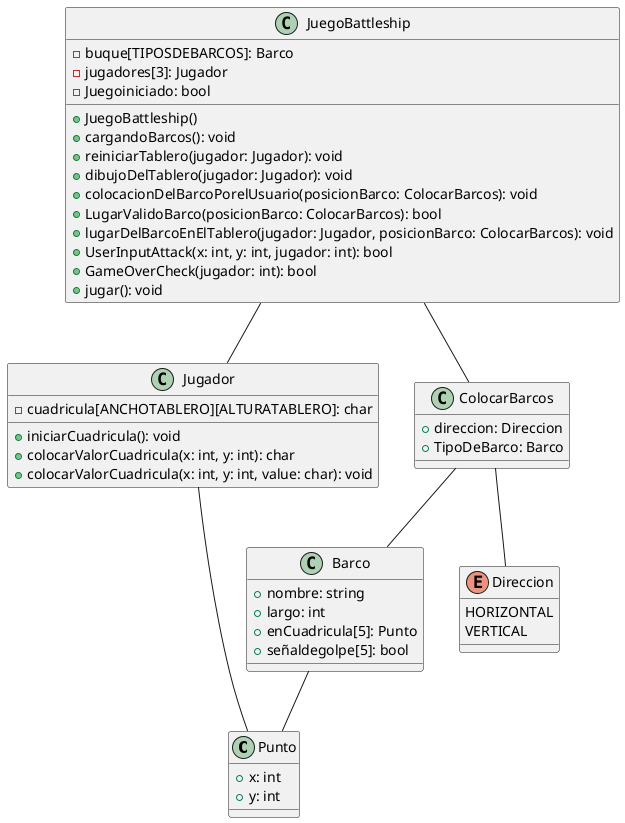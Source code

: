 @startuml diagramabattleship

class Punto {
    + x: int
    + y: int
}

class Barco {
    + nombre: string
    + largo: int
    + enCuadricula[5]: Punto
    + señaldegolpe[5]: bool
}

class Jugador {
    - cuadricula[ANCHOTABLERO][ALTURATABLERO]: char

    + iniciarCuadricula(): void
    + colocarValorCuadricula(x: int, y: int): char
    + colocarValorCuadricula(x: int, y: int, value: char): void
}

enum Direccion {
    HORIZONTAL
    VERTICAL
}

class ColocarBarcos {
    + direccion: Direccion
    + TipoDeBarco: Barco
}

class JuegoBattleship {
    - buque[TIPOSDEBARCOS]: Barco
    - jugadores[3]: Jugador
    - Juegoiniciado: bool

    + JuegoBattleship()
    + cargandoBarcos(): void
    + reiniciarTablero(jugador: Jugador): void
    + dibujoDelTablero(jugador: Jugador): void
    + colocacionDelBarcoPorelUsuario(posicionBarco: ColocarBarcos): void
    + LugarValidoBarco(posicionBarco: ColocarBarcos): bool
    + lugarDelBarcoEnElTablero(jugador: Jugador, posicionBarco: ColocarBarcos): void
    + UserInputAttack(x: int, y: int, jugador: int): bool
    + GameOverCheck(jugador: int): bool
    + jugar(): void
}

Jugador -- Punto
Barco -- Punto
ColocarBarcos -- Direccion
ColocarBarcos -- Barco
JuegoBattleship -- Jugador
JuegoBattleship -- ColocarBarcos

@enduml
